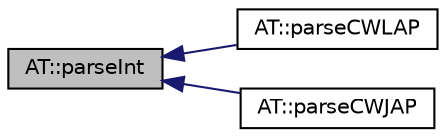 digraph "AT::parseInt"
{
  edge [fontname="Helvetica",fontsize="10",labelfontname="Helvetica",labelfontsize="10"];
  node [fontname="Helvetica",fontsize="10",shape=record];
  rankdir="LR";
  Node1 [label="AT::parseInt",height=0.2,width=0.4,color="black", fillcolor="grey75", style="filled" fontcolor="black"];
  Node1 -> Node2 [dir="back",color="midnightblue",fontsize="10",style="solid",fontname="Helvetica"];
  Node2 [label="AT::parseCWLAP",height=0.2,width=0.4,color="black", fillcolor="white", style="filled",URL="$namespace_a_t.html#a0212630949c1eae81823ac5288e16e06"];
  Node1 -> Node3 [dir="back",color="midnightblue",fontsize="10",style="solid",fontname="Helvetica"];
  Node3 [label="AT::parseCWJAP",height=0.2,width=0.4,color="black", fillcolor="white", style="filled",URL="$namespace_a_t.html#a1c263416ee01e852512126f725516a2a"];
}
